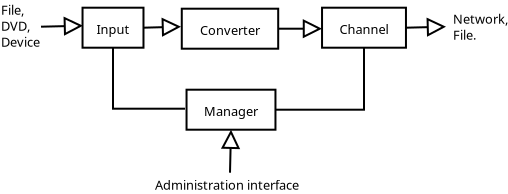 <?xml version="1.0" encoding="UTF-8"?>
<dia:diagram xmlns:dia="http://www.lysator.liu.se/~alla/dia/"><dia:layer name="Arrière-plan" visible="true"><dia:object type="SDL - Task" version="0" id="O0"><dia:attribute name="obj_pos"><dia:point val="11.089,1.1"/></dia:attribute><dia:attribute name="obj_bb"><dia:rectangle val="11.039,1.05;15.961,3.15"/></dia:attribute><dia:attribute name="elem_corner"><dia:point val="11.089,1.1"/></dia:attribute><dia:attribute name="elem_width"><dia:real val="4.821"/></dia:attribute><dia:attribute name="elem_height"><dia:real val="2"/></dia:attribute><dia:attribute name="show_background"><dia:boolean val="true"/></dia:attribute><dia:attribute name="flip_horizontal"><dia:boolean val="false"/></dia:attribute><dia:attribute name="flip_vertical"><dia:boolean val="false"/></dia:attribute><dia:attribute name="padding"><dia:real val="0.354"/></dia:attribute><dia:attribute name="text"><dia:composite type="text"><dia:attribute name="string"><dia:string>#Converter#</dia:string></dia:attribute><dia:attribute name="font"><dia:font family="sans" style="0" name="Courier"/></dia:attribute><dia:attribute name="height"><dia:real val="0.8"/></dia:attribute><dia:attribute name="pos"><dia:point val="13.5,2.35"/></dia:attribute><dia:attribute name="color"><dia:color val="#000000"/></dia:attribute><dia:attribute name="alignment"><dia:enum val="1"/></dia:attribute></dia:composite></dia:attribute></dia:object><dia:object type="SDL - Task" version="0" id="O1"><dia:attribute name="obj_pos"><dia:point val="6.146,1.05"/></dia:attribute><dia:attribute name="obj_bb"><dia:rectangle val="6.096,1;9.204,3.1"/></dia:attribute><dia:attribute name="elem_corner"><dia:point val="6.146,1.05"/></dia:attribute><dia:attribute name="elem_width"><dia:real val="3.009"/></dia:attribute><dia:attribute name="elem_height"><dia:real val="2"/></dia:attribute><dia:attribute name="show_background"><dia:boolean val="true"/></dia:attribute><dia:attribute name="flip_horizontal"><dia:boolean val="false"/></dia:attribute><dia:attribute name="flip_vertical"><dia:boolean val="false"/></dia:attribute><dia:attribute name="padding"><dia:real val="0.354"/></dia:attribute><dia:attribute name="text"><dia:composite type="text"><dia:attribute name="string"><dia:string>#Input#</dia:string></dia:attribute><dia:attribute name="font"><dia:font family="sans" style="0" name="Courier"/></dia:attribute><dia:attribute name="height"><dia:real val="0.8"/></dia:attribute><dia:attribute name="pos"><dia:point val="7.65,2.3"/></dia:attribute><dia:attribute name="color"><dia:color val="#000000"/></dia:attribute><dia:attribute name="alignment"><dia:enum val="1"/></dia:attribute></dia:composite></dia:attribute></dia:object><dia:object type="SDL - Task" version="0" id="O2"><dia:attribute name="obj_pos"><dia:point val="18.102,1.05"/></dia:attribute><dia:attribute name="obj_bb"><dia:rectangle val="18.052,1;22.348,3.1"/></dia:attribute><dia:attribute name="elem_corner"><dia:point val="18.102,1.05"/></dia:attribute><dia:attribute name="elem_width"><dia:real val="4.196"/></dia:attribute><dia:attribute name="elem_height"><dia:real val="2"/></dia:attribute><dia:attribute name="show_background"><dia:boolean val="true"/></dia:attribute><dia:attribute name="flip_horizontal"><dia:boolean val="false"/></dia:attribute><dia:attribute name="flip_vertical"><dia:boolean val="false"/></dia:attribute><dia:attribute name="padding"><dia:real val="0.354"/></dia:attribute><dia:attribute name="text"><dia:composite type="text"><dia:attribute name="string"><dia:string>#Channel#</dia:string></dia:attribute><dia:attribute name="font"><dia:font family="sans" style="0" name="Courier"/></dia:attribute><dia:attribute name="height"><dia:real val="0.8"/></dia:attribute><dia:attribute name="pos"><dia:point val="20.2,2.3"/></dia:attribute><dia:attribute name="color"><dia:color val="#000000"/></dia:attribute><dia:attribute name="alignment"><dia:enum val="1"/></dia:attribute></dia:composite></dia:attribute></dia:object><dia:object type="SDL - Task" version="0" id="O3"><dia:attribute name="obj_pos"><dia:point val="11.327,5.15"/></dia:attribute><dia:attribute name="obj_bb"><dia:rectangle val="11.277,5.1;15.823,7.2"/></dia:attribute><dia:attribute name="elem_corner"><dia:point val="11.327,5.15"/></dia:attribute><dia:attribute name="elem_width"><dia:real val="4.446"/></dia:attribute><dia:attribute name="elem_height"><dia:real val="2"/></dia:attribute><dia:attribute name="show_background"><dia:boolean val="true"/></dia:attribute><dia:attribute name="flip_horizontal"><dia:boolean val="false"/></dia:attribute><dia:attribute name="flip_vertical"><dia:boolean val="false"/></dia:attribute><dia:attribute name="padding"><dia:real val="0.354"/></dia:attribute><dia:attribute name="text"><dia:composite type="text"><dia:attribute name="string"><dia:string>#Manager#</dia:string></dia:attribute><dia:attribute name="font"><dia:font family="sans" style="0" name="Courier"/></dia:attribute><dia:attribute name="height"><dia:real val="0.8"/></dia:attribute><dia:attribute name="pos"><dia:point val="13.55,6.4"/></dia:attribute><dia:attribute name="color"><dia:color val="#000000"/></dia:attribute><dia:attribute name="alignment"><dia:enum val="1"/></dia:attribute></dia:composite></dia:attribute></dia:object><dia:object type="Standard - Line" version="0" id="O4"><dia:attribute name="obj_pos"><dia:point val="9.154,2.05"/></dia:attribute><dia:attribute name="obj_bb"><dia:rectangle val="9.103,1.199;11.121,2.801"/></dia:attribute><dia:attribute name="conn_endpoints"><dia:point val="9.154,2.05"/><dia:point val="11.05,2"/></dia:attribute><dia:attribute name="numcp"><dia:int val="1"/></dia:attribute><dia:attribute name="end_arrow"><dia:enum val="2"/></dia:attribute><dia:attribute name="end_arrow_length"><dia:real val="0.8"/></dia:attribute><dia:attribute name="end_arrow_width"><dia:real val="0.8"/></dia:attribute><dia:connections><dia:connection handle="0" to="O1" connection="2"/></dia:connections></dia:object><dia:object type="Standard - Line" version="0" id="O5"><dia:attribute name="obj_pos"><dia:point val="15.911,2.1"/></dia:attribute><dia:attribute name="obj_bb"><dia:rectangle val="15.861,1.3;18.15,2.9"/></dia:attribute><dia:attribute name="conn_endpoints"><dia:point val="15.911,2.1"/><dia:point val="18.1,2.1"/></dia:attribute><dia:attribute name="numcp"><dia:int val="1"/></dia:attribute><dia:attribute name="end_arrow"><dia:enum val="2"/></dia:attribute><dia:attribute name="end_arrow_length"><dia:real val="0.8"/></dia:attribute><dia:attribute name="end_arrow_width"><dia:real val="0.8"/></dia:attribute><dia:connections><dia:connection handle="0" to="O0" connection="2"/></dia:connections></dia:object><dia:object type="Standard - ZigZagLine" version="0" id="O6"><dia:attribute name="obj_pos"><dia:point val="15.773,6.15"/></dia:attribute><dia:attribute name="obj_bb"><dia:rectangle val="15.723,2.979;20.25,6.2"/></dia:attribute><dia:attribute name="orth_points"><dia:point val="15.773,6.15"/><dia:point val="20.2,6.15"/><dia:point val="20.2,3.05"/><dia:point val="20.2,3.05"/></dia:attribute><dia:attribute name="orth_orient"><dia:enum val="0"/><dia:enum val="1"/><dia:enum val="0"/></dia:attribute><dia:connections><dia:connection handle="0" to="O3" connection="2"/><dia:connection handle="1" to="O2" connection="1"/></dia:connections></dia:object><dia:object type="Standard - ZigZagLine" version="0" id="O7"><dia:attribute name="obj_pos"><dia:point val="7.65,3.05"/></dia:attribute><dia:attribute name="obj_bb"><dia:rectangle val="7.6,3;11.321,6.15"/></dia:attribute><dia:attribute name="orth_points"><dia:point val="7.65,3.05"/><dia:point val="7.65,6.1"/><dia:point val="11.25,6.1"/><dia:point val="11.25,6.1"/></dia:attribute><dia:attribute name="orth_orient"><dia:enum val="1"/><dia:enum val="0"/><dia:enum val="1"/></dia:attribute><dia:connections><dia:connection handle="0" to="O1" connection="1"/></dia:connections></dia:object><dia:object type="Standard - Line" version="0" id="O8"><dia:attribute name="obj_pos"><dia:point val="22.298,2.05"/></dia:attribute><dia:attribute name="obj_bb"><dia:rectangle val="22.247,1.199;24.37,2.801"/></dia:attribute><dia:attribute name="conn_endpoints"><dia:point val="22.298,2.05"/><dia:point val="24.3,2"/></dia:attribute><dia:attribute name="numcp"><dia:int val="1"/></dia:attribute><dia:attribute name="end_arrow"><dia:enum val="2"/></dia:attribute><dia:attribute name="end_arrow_length"><dia:real val="0.8"/></dia:attribute><dia:attribute name="end_arrow_width"><dia:real val="0.8"/></dia:attribute><dia:connections><dia:connection handle="0" to="O2" connection="2"/></dia:connections></dia:object><dia:object type="Standard - Text" version="0" id="O9"><dia:attribute name="obj_pos"><dia:point val="24.65,1.85"/></dia:attribute><dia:attribute name="obj_bb"><dia:rectangle val="24.65,1.179;27.421,3.042"/></dia:attribute><dia:attribute name="text"><dia:composite type="text"><dia:attribute name="string"><dia:string>#Network,
File.#</dia:string></dia:attribute><dia:attribute name="font"><dia:font family="sans" style="0" name="Courier"/></dia:attribute><dia:attribute name="height"><dia:real val="0.8"/></dia:attribute><dia:attribute name="pos"><dia:point val="24.65,1.85"/></dia:attribute><dia:attribute name="color"><dia:color val="#000000"/></dia:attribute><dia:attribute name="alignment"><dia:enum val="0"/></dia:attribute></dia:composite></dia:attribute></dia:object><dia:object type="Standard - Text" version="0" id="O10"><dia:attribute name="obj_pos"><dia:point val="2.05,1.4"/></dia:attribute><dia:attribute name="obj_bb"><dia:rectangle val="2.05,0.729;4.121,3.393"/></dia:attribute><dia:attribute name="text"><dia:composite type="text"><dia:attribute name="string"><dia:string>#File,
DVD,
Device#</dia:string></dia:attribute><dia:attribute name="font"><dia:font family="sans" style="0" name="Courier"/></dia:attribute><dia:attribute name="height"><dia:real val="0.8"/></dia:attribute><dia:attribute name="pos"><dia:point val="2.05,1.4"/></dia:attribute><dia:attribute name="color"><dia:color val="#000000"/></dia:attribute><dia:attribute name="alignment"><dia:enum val="0"/></dia:attribute></dia:composite></dia:attribute></dia:object><dia:object type="Standard - Line" version="0" id="O11"><dia:attribute name="obj_pos"><dia:point val="4.05,2"/></dia:attribute><dia:attribute name="obj_bb"><dia:rectangle val="3.999,1.149;6.219,2.751"/></dia:attribute><dia:attribute name="conn_endpoints"><dia:point val="4.05,2"/><dia:point val="6.15,1.95"/></dia:attribute><dia:attribute name="numcp"><dia:int val="1"/></dia:attribute><dia:attribute name="end_arrow"><dia:enum val="2"/></dia:attribute><dia:attribute name="end_arrow_length"><dia:real val="0.8"/></dia:attribute><dia:attribute name="end_arrow_width"><dia:real val="0.8"/></dia:attribute></dia:object><dia:object type="Standard - Text" version="0" id="O12"><dia:attribute name="obj_pos"><dia:point val="9.75,10.15"/></dia:attribute><dia:attribute name="obj_bb"><dia:rectangle val="9.75,9.479;17.271,10.543"/></dia:attribute><dia:attribute name="text"><dia:composite type="text"><dia:attribute name="string"><dia:string>#Administration interface#</dia:string></dia:attribute><dia:attribute name="font"><dia:font family="sans" style="0" name="Courier"/></dia:attribute><dia:attribute name="height"><dia:real val="0.8"/></dia:attribute><dia:attribute name="pos"><dia:point val="9.75,10.15"/></dia:attribute><dia:attribute name="color"><dia:color val="#000000"/></dia:attribute><dia:attribute name="alignment"><dia:enum val="0"/></dia:attribute></dia:composite></dia:attribute></dia:object><dia:object type="Standard - Line" version="0" id="O13"><dia:attribute name="obj_pos"><dia:point val="13.5,9.3"/></dia:attribute><dia:attribute name="obj_bb"><dia:rectangle val="12.749,7.081;14.351,9.351"/></dia:attribute><dia:attribute name="conn_endpoints"><dia:point val="13.5,9.3"/><dia:point val="13.55,7.15"/></dia:attribute><dia:attribute name="numcp"><dia:int val="1"/></dia:attribute><dia:attribute name="end_arrow"><dia:enum val="2"/></dia:attribute><dia:attribute name="end_arrow_length"><dia:real val="0.8"/></dia:attribute><dia:attribute name="end_arrow_width"><dia:real val="0.8"/></dia:attribute><dia:connections><dia:connection handle="1" to="O3" connection="1"/></dia:connections></dia:object></dia:layer></dia:diagram>
